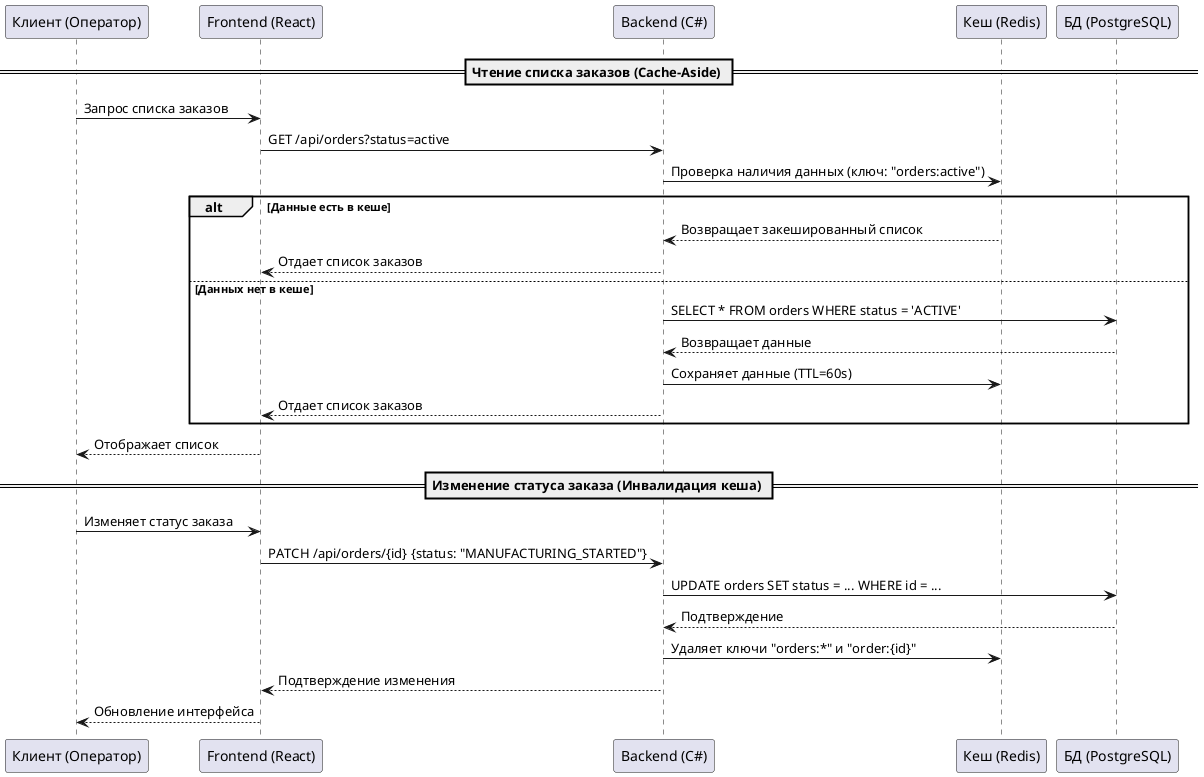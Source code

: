 @startuml Александрит - Кеширование заказов в MES
participant "Клиент (Оператор)" as Client
participant "Frontend (React)" as Frontend
participant "Backend (C#)" as Backend
participant "Кеш (Redis)" as Cache
participant "БД (PostgreSQL)" as DB

== Чтение списка заказов (Cache-Aside) ==

Client -> Frontend: Запрос списка заказов
Frontend -> Backend: GET /api/orders?status=active
Backend -> Cache: Проверка наличия данных (ключ: "orders:active")
alt Данные есть в кеше
    Cache --> Backend: Возвращает закешированный список
    Backend --> Frontend: Отдает список заказов
else Данных нет в кеше
    Backend -> DB: SELECT * FROM orders WHERE status = 'ACTIVE'
    DB --> Backend: Возвращает данные
    Backend -> Cache: Сохраняет данные (TTL=60s)
    Backend --> Frontend: Отдает список заказов
end
Frontend --> Client: Отображает список

== Изменение статуса заказа (Инвалидация кеша) ==

Client -> Frontend: Изменяет статус заказа
Frontend -> Backend: PATCH /api/orders/{id} {status: "MANUFACTURING_STARTED"}
Backend -> DB: UPDATE orders SET status = ... WHERE id = ...
DB --> Backend: Подтверждение
Backend -> Cache: Удаляет ключи "orders:*" и "order:{id}"
Backend --> Frontend: Подтверждение изменения
Frontend --> Client: Обновление интерфейса

@enduml
